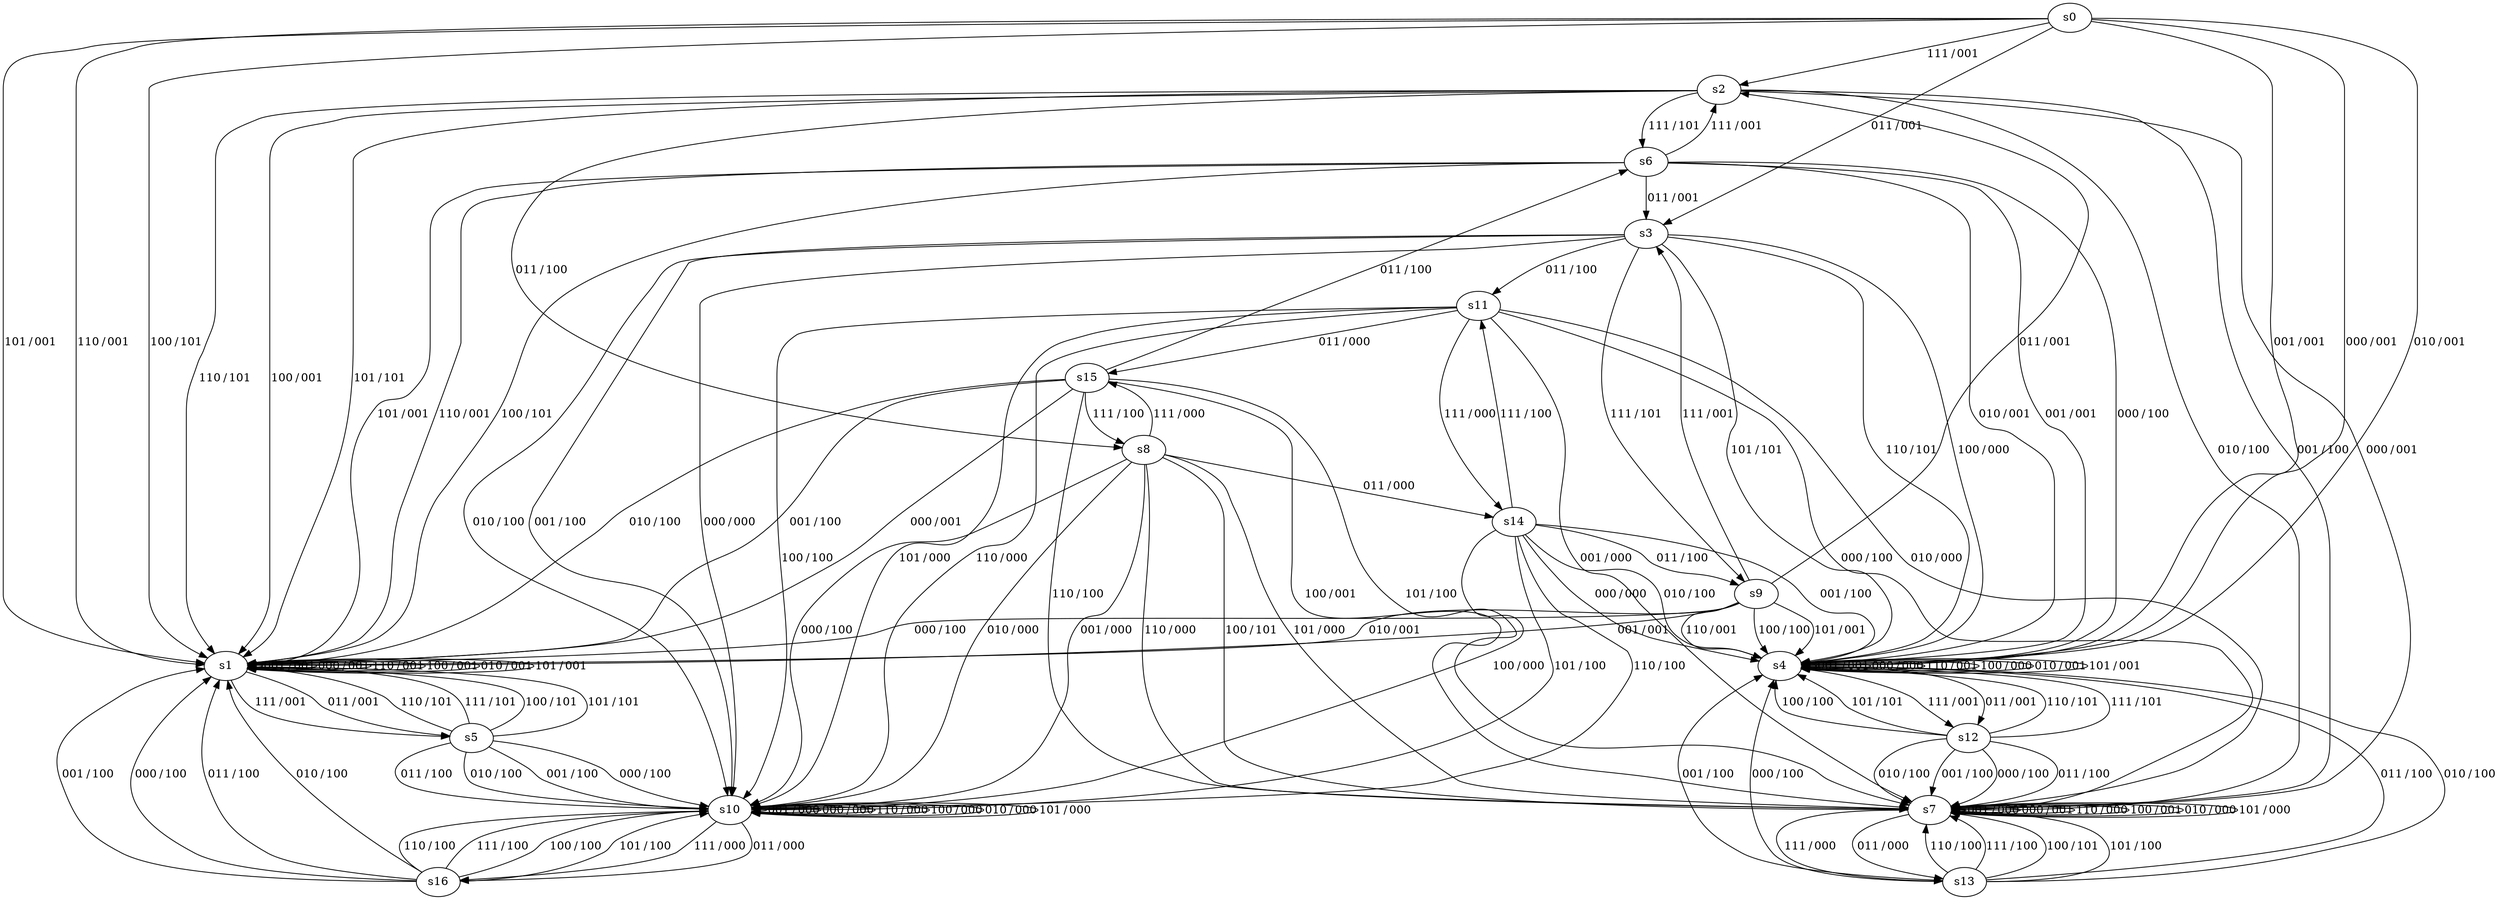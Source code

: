  /* 
    Lucie Matusova, xmatus21@stud.fit.vutbr.cz
    3.2.2014
 
    Result of active automata learning of
    the slave interface of Position Evaluation Unit
    (available in SVN: Projects/Robot/Robot Controller/robot_controller_ent/wishbone_bus/wb_peu_slave.vhd)
 
 TUV/XYZ (inputs/outputs):
   T = WE_I
   U = CYC_I 
   V = STB_I
   
   X = ACK_O
   Y = NOT_CYC_WRITE
   Z = NOT_CYC_READ

 */


digraph G {
label=""
s0
s1
s2
s3
s4
s5
s6
s7
s8
s9
s10
s11
s12
s13
s14
s15
s16
s0 [label="s0"];
s0 -> s4[label=<<table border="0" cellpadding="1" cellspacing="0"><tr><td>001</td><td>/</td><td>001</td></tr></table>>]
s0 -> s4[label=<<table border="0" cellpadding="1" cellspacing="0"><tr><td>000</td><td>/</td><td>001</td></tr></table>>]
s0 -> s1[label=<<table border="0" cellpadding="1" cellspacing="0"><tr><td>110</td><td>/</td><td>001</td></tr></table>>]
s0 -> s2[label=<<table border="0" cellpadding="1" cellspacing="0"><tr><td>111</td><td>/</td><td>001</td></tr></table>>]
s0 -> s3[label=<<table border="0" cellpadding="1" cellspacing="0"><tr><td>011</td><td>/</td><td>001</td></tr></table>>]
s0 -> s1[label=<<table border="0" cellpadding="1" cellspacing="0"><tr><td>100</td><td>/</td><td>101</td></tr></table>>]
s0 -> s4[label=<<table border="0" cellpadding="1" cellspacing="0"><tr><td>010</td><td>/</td><td>001</td></tr></table>>]
s0 -> s1[label=<<table border="0" cellpadding="1" cellspacing="0"><tr><td>101</td><td>/</td><td>001</td></tr></table>>]
s1 [label="s1"];
s1 -> s1[label=<<table border="0" cellpadding="1" cellspacing="0"><tr><td>001</td><td>/</td><td>001</td></tr></table>>]
s1 -> s1[label=<<table border="0" cellpadding="1" cellspacing="0"><tr><td>000</td><td>/</td><td>001</td></tr></table>>]
s1 -> s1[label=<<table border="0" cellpadding="1" cellspacing="0"><tr><td>110</td><td>/</td><td>001</td></tr></table>>]
s1 -> s5[label=<<table border="0" cellpadding="1" cellspacing="0"><tr><td>111</td><td>/</td><td>001</td></tr></table>>]
s1 -> s5[label=<<table border="0" cellpadding="1" cellspacing="0"><tr><td>011</td><td>/</td><td>001</td></tr></table>>]
s1 -> s1[label=<<table border="0" cellpadding="1" cellspacing="0"><tr><td>100</td><td>/</td><td>001</td></tr></table>>]
s1 -> s1[label=<<table border="0" cellpadding="1" cellspacing="0"><tr><td>010</td><td>/</td><td>001</td></tr></table>>]
s1 -> s1[label=<<table border="0" cellpadding="1" cellspacing="0"><tr><td>101</td><td>/</td><td>001</td></tr></table>>]
s2 [label="s2"];
s2 -> s7[label=<<table border="0" cellpadding="1" cellspacing="0"><tr><td>001</td><td>/</td><td>100</td></tr></table>>]
s2 -> s7[label=<<table border="0" cellpadding="1" cellspacing="0"><tr><td>000</td><td>/</td><td>001</td></tr></table>>]
s2 -> s1[label=<<table border="0" cellpadding="1" cellspacing="0"><tr><td>110</td><td>/</td><td>101</td></tr></table>>]
s2 -> s6[label=<<table border="0" cellpadding="1" cellspacing="0"><tr><td>111</td><td>/</td><td>101</td></tr></table>>]
s2 -> s8[label=<<table border="0" cellpadding="1" cellspacing="0"><tr><td>011</td><td>/</td><td>100</td></tr></table>>]
s2 -> s1[label=<<table border="0" cellpadding="1" cellspacing="0"><tr><td>100</td><td>/</td><td>001</td></tr></table>>]
s2 -> s7[label=<<table border="0" cellpadding="1" cellspacing="0"><tr><td>010</td><td>/</td><td>100</td></tr></table>>]
s2 -> s1[label=<<table border="0" cellpadding="1" cellspacing="0"><tr><td>101</td><td>/</td><td>101</td></tr></table>>]
s3 [label="s3"];
s3 -> s10[label=<<table border="0" cellpadding="1" cellspacing="0"><tr><td>001</td><td>/</td><td>100</td></tr></table>>]
s3 -> s10[label=<<table border="0" cellpadding="1" cellspacing="0"><tr><td>000</td><td>/</td><td>000</td></tr></table>>]
s3 -> s4[label=<<table border="0" cellpadding="1" cellspacing="0"><tr><td>110</td><td>/</td><td>101</td></tr></table>>]
s3 -> s9[label=<<table border="0" cellpadding="1" cellspacing="0"><tr><td>111</td><td>/</td><td>101</td></tr></table>>]
s3 -> s11[label=<<table border="0" cellpadding="1" cellspacing="0"><tr><td>011</td><td>/</td><td>100</td></tr></table>>]
s3 -> s4[label=<<table border="0" cellpadding="1" cellspacing="0"><tr><td>100</td><td>/</td><td>000</td></tr></table>>]
s3 -> s10[label=<<table border="0" cellpadding="1" cellspacing="0"><tr><td>010</td><td>/</td><td>100</td></tr></table>>]
s3 -> s4[label=<<table border="0" cellpadding="1" cellspacing="0"><tr><td>101</td><td>/</td><td>101</td></tr></table>>]
s4 [label="s4"];
s4 -> s4[label=<<table border="0" cellpadding="1" cellspacing="0"><tr><td>001</td><td>/</td><td>001</td></tr></table>>]
s4 -> s4[label=<<table border="0" cellpadding="1" cellspacing="0"><tr><td>000</td><td>/</td><td>000</td></tr></table>>]
s4 -> s4[label=<<table border="0" cellpadding="1" cellspacing="0"><tr><td>110</td><td>/</td><td>001</td></tr></table>>]
s4 -> s12[label=<<table border="0" cellpadding="1" cellspacing="0"><tr><td>111</td><td>/</td><td>001</td></tr></table>>]
s4 -> s12[label=<<table border="0" cellpadding="1" cellspacing="0"><tr><td>011</td><td>/</td><td>001</td></tr></table>>]
s4 -> s4[label=<<table border="0" cellpadding="1" cellspacing="0"><tr><td>100</td><td>/</td><td>000</td></tr></table>>]
s4 -> s4[label=<<table border="0" cellpadding="1" cellspacing="0"><tr><td>010</td><td>/</td><td>001</td></tr></table>>]
s4 -> s4[label=<<table border="0" cellpadding="1" cellspacing="0"><tr><td>101</td><td>/</td><td>001</td></tr></table>>]
s5 [label="s5"];
s5 -> s10[label=<<table border="0" cellpadding="1" cellspacing="0"><tr><td>001</td><td>/</td><td>100</td></tr></table>>]
s5 -> s10[label=<<table border="0" cellpadding="1" cellspacing="0"><tr><td>000</td><td>/</td><td>100</td></tr></table>>]
s5 -> s1[label=<<table border="0" cellpadding="1" cellspacing="0"><tr><td>110</td><td>/</td><td>101</td></tr></table>>]
s5 -> s1[label=<<table border="0" cellpadding="1" cellspacing="0"><tr><td>111</td><td>/</td><td>101</td></tr></table>>]
s5 -> s10[label=<<table border="0" cellpadding="1" cellspacing="0"><tr><td>011</td><td>/</td><td>100</td></tr></table>>]
s5 -> s1[label=<<table border="0" cellpadding="1" cellspacing="0"><tr><td>100</td><td>/</td><td>101</td></tr></table>>]
s5 -> s10[label=<<table border="0" cellpadding="1" cellspacing="0"><tr><td>010</td><td>/</td><td>100</td></tr></table>>]
s5 -> s1[label=<<table border="0" cellpadding="1" cellspacing="0"><tr><td>101</td><td>/</td><td>101</td></tr></table>>]
s6 [label="s6"];
s6 -> s4[label=<<table border="0" cellpadding="1" cellspacing="0"><tr><td>001</td><td>/</td><td>001</td></tr></table>>]
s6 -> s4[label=<<table border="0" cellpadding="1" cellspacing="0"><tr><td>000</td><td>/</td><td>100</td></tr></table>>]
s6 -> s1[label=<<table border="0" cellpadding="1" cellspacing="0"><tr><td>110</td><td>/</td><td>001</td></tr></table>>]
s6 -> s2[label=<<table border="0" cellpadding="1" cellspacing="0"><tr><td>111</td><td>/</td><td>001</td></tr></table>>]
s6 -> s3[label=<<table border="0" cellpadding="1" cellspacing="0"><tr><td>011</td><td>/</td><td>001</td></tr></table>>]
s6 -> s1[label=<<table border="0" cellpadding="1" cellspacing="0"><tr><td>100</td><td>/</td><td>101</td></tr></table>>]
s6 -> s4[label=<<table border="0" cellpadding="1" cellspacing="0"><tr><td>010</td><td>/</td><td>001</td></tr></table>>]
s6 -> s1[label=<<table border="0" cellpadding="1" cellspacing="0"><tr><td>101</td><td>/</td><td>001</td></tr></table>>]
s7 [label="s7"];
s7 -> s7[label=<<table border="0" cellpadding="1" cellspacing="0"><tr><td>001</td><td>/</td><td>000</td></tr></table>>]
s7 -> s7[label=<<table border="0" cellpadding="1" cellspacing="0"><tr><td>000</td><td>/</td><td>001</td></tr></table>>]
s7 -> s7[label=<<table border="0" cellpadding="1" cellspacing="0"><tr><td>110</td><td>/</td><td>000</td></tr></table>>]
s7 -> s13[label=<<table border="0" cellpadding="1" cellspacing="0"><tr><td>111</td><td>/</td><td>000</td></tr></table>>]
s7 -> s13[label=<<table border="0" cellpadding="1" cellspacing="0"><tr><td>011</td><td>/</td><td>000</td></tr></table>>]
s7 -> s7[label=<<table border="0" cellpadding="1" cellspacing="0"><tr><td>100</td><td>/</td><td>001</td></tr></table>>]
s7 -> s7[label=<<table border="0" cellpadding="1" cellspacing="0"><tr><td>010</td><td>/</td><td>000</td></tr></table>>]
s7 -> s7[label=<<table border="0" cellpadding="1" cellspacing="0"><tr><td>101</td><td>/</td><td>000</td></tr></table>>]
s8 [label="s8"];
s8 -> s10[label=<<table border="0" cellpadding="1" cellspacing="0"><tr><td>001</td><td>/</td><td>000</td></tr></table>>]
s8 -> s10[label=<<table border="0" cellpadding="1" cellspacing="0"><tr><td>000</td><td>/</td><td>100</td></tr></table>>]
s8 -> s7[label=<<table border="0" cellpadding="1" cellspacing="0"><tr><td>110</td><td>/</td><td>000</td></tr></table>>]
s8 -> s15[label=<<table border="0" cellpadding="1" cellspacing="0"><tr><td>111</td><td>/</td><td>000</td></tr></table>>]
s8 -> s14[label=<<table border="0" cellpadding="1" cellspacing="0"><tr><td>011</td><td>/</td><td>000</td></tr></table>>]
s8 -> s7[label=<<table border="0" cellpadding="1" cellspacing="0"><tr><td>100</td><td>/</td><td>101</td></tr></table>>]
s8 -> s10[label=<<table border="0" cellpadding="1" cellspacing="0"><tr><td>010</td><td>/</td><td>000</td></tr></table>>]
s8 -> s7[label=<<table border="0" cellpadding="1" cellspacing="0"><tr><td>101</td><td>/</td><td>000</td></tr></table>>]
s9 [label="s9"];
s9 -> s1[label=<<table border="0" cellpadding="1" cellspacing="0"><tr><td>001</td><td>/</td><td>001</td></tr></table>>]
s9 -> s1[label=<<table border="0" cellpadding="1" cellspacing="0"><tr><td>000</td><td>/</td><td>100</td></tr></table>>]
s9 -> s4[label=<<table border="0" cellpadding="1" cellspacing="0"><tr><td>110</td><td>/</td><td>001</td></tr></table>>]
s9 -> s3[label=<<table border="0" cellpadding="1" cellspacing="0"><tr><td>111</td><td>/</td><td>001</td></tr></table>>]
s9 -> s2[label=<<table border="0" cellpadding="1" cellspacing="0"><tr><td>011</td><td>/</td><td>001</td></tr></table>>]
s9 -> s4[label=<<table border="0" cellpadding="1" cellspacing="0"><tr><td>100</td><td>/</td><td>100</td></tr></table>>]
s9 -> s1[label=<<table border="0" cellpadding="1" cellspacing="0"><tr><td>010</td><td>/</td><td>001</td></tr></table>>]
s9 -> s4[label=<<table border="0" cellpadding="1" cellspacing="0"><tr><td>101</td><td>/</td><td>001</td></tr></table>>]
s10 [label="s10"];
s10 -> s10[label=<<table border="0" cellpadding="1" cellspacing="0"><tr><td>001</td><td>/</td><td>000</td></tr></table>>]
s10 -> s10[label=<<table border="0" cellpadding="1" cellspacing="0"><tr><td>000</td><td>/</td><td>000</td></tr></table>>]
s10 -> s10[label=<<table border="0" cellpadding="1" cellspacing="0"><tr><td>110</td><td>/</td><td>000</td></tr></table>>]
s10 -> s16[label=<<table border="0" cellpadding="1" cellspacing="0"><tr><td>111</td><td>/</td><td>000</td></tr></table>>]
s10 -> s16[label=<<table border="0" cellpadding="1" cellspacing="0"><tr><td>011</td><td>/</td><td>000</td></tr></table>>]
s10 -> s10[label=<<table border="0" cellpadding="1" cellspacing="0"><tr><td>100</td><td>/</td><td>000</td></tr></table>>]
s10 -> s10[label=<<table border="0" cellpadding="1" cellspacing="0"><tr><td>010</td><td>/</td><td>000</td></tr></table>>]
s10 -> s10[label=<<table border="0" cellpadding="1" cellspacing="0"><tr><td>101</td><td>/</td><td>000</td></tr></table>>]
s11 [label="s11"];
s11 -> s7[label=<<table border="0" cellpadding="1" cellspacing="0"><tr><td>001</td><td>/</td><td>000</td></tr></table>>]
s11 -> s7[label=<<table border="0" cellpadding="1" cellspacing="0"><tr><td>000</td><td>/</td><td>100</td></tr></table>>]
s11 -> s10[label=<<table border="0" cellpadding="1" cellspacing="0"><tr><td>110</td><td>/</td><td>000</td></tr></table>>]
s11 -> s14[label=<<table border="0" cellpadding="1" cellspacing="0"><tr><td>111</td><td>/</td><td>000</td></tr></table>>]
s11 -> s15[label=<<table border="0" cellpadding="1" cellspacing="0"><tr><td>011</td><td>/</td><td>000</td></tr></table>>]
s11 -> s10[label=<<table border="0" cellpadding="1" cellspacing="0"><tr><td>100</td><td>/</td><td>100</td></tr></table>>]
s11 -> s7[label=<<table border="0" cellpadding="1" cellspacing="0"><tr><td>010</td><td>/</td><td>000</td></tr></table>>]
s11 -> s10[label=<<table border="0" cellpadding="1" cellspacing="0"><tr><td>101</td><td>/</td><td>000</td></tr></table>>]
s12 [label="s12"];
s12 -> s7[label=<<table border="0" cellpadding="1" cellspacing="0"><tr><td>001</td><td>/</td><td>100</td></tr></table>>]
s12 -> s7[label=<<table border="0" cellpadding="1" cellspacing="0"><tr><td>000</td><td>/</td><td>100</td></tr></table>>]
s12 -> s4[label=<<table border="0" cellpadding="1" cellspacing="0"><tr><td>110</td><td>/</td><td>101</td></tr></table>>]
s12 -> s4[label=<<table border="0" cellpadding="1" cellspacing="0"><tr><td>111</td><td>/</td><td>101</td></tr></table>>]
s12 -> s7[label=<<table border="0" cellpadding="1" cellspacing="0"><tr><td>011</td><td>/</td><td>100</td></tr></table>>]
s12 -> s4[label=<<table border="0" cellpadding="1" cellspacing="0"><tr><td>100</td><td>/</td><td>100</td></tr></table>>]
s12 -> s7[label=<<table border="0" cellpadding="1" cellspacing="0"><tr><td>010</td><td>/</td><td>100</td></tr></table>>]
s12 -> s4[label=<<table border="0" cellpadding="1" cellspacing="0"><tr><td>101</td><td>/</td><td>101</td></tr></table>>]
s13 [label="s13"];
s13 -> s4[label=<<table border="0" cellpadding="1" cellspacing="0"><tr><td>001</td><td>/</td><td>100</td></tr></table>>]
s13 -> s4[label=<<table border="0" cellpadding="1" cellspacing="0"><tr><td>000</td><td>/</td><td>100</td></tr></table>>]
s13 -> s7[label=<<table border="0" cellpadding="1" cellspacing="0"><tr><td>110</td><td>/</td><td>100</td></tr></table>>]
s13 -> s7[label=<<table border="0" cellpadding="1" cellspacing="0"><tr><td>111</td><td>/</td><td>100</td></tr></table>>]
s13 -> s4[label=<<table border="0" cellpadding="1" cellspacing="0"><tr><td>011</td><td>/</td><td>100</td></tr></table>>]
s13 -> s7[label=<<table border="0" cellpadding="1" cellspacing="0"><tr><td>100</td><td>/</td><td>101</td></tr></table>>]
s13 -> s4[label=<<table border="0" cellpadding="1" cellspacing="0"><tr><td>010</td><td>/</td><td>100</td></tr></table>>]
s13 -> s7[label=<<table border="0" cellpadding="1" cellspacing="0"><tr><td>101</td><td>/</td><td>100</td></tr></table>>]
s14 [label="s14"];
s14 -> s4[label=<<table border="0" cellpadding="1" cellspacing="0"><tr><td>001</td><td>/</td><td>100</td></tr></table>>]
s14 -> s4[label=<<table border="0" cellpadding="1" cellspacing="0"><tr><td>000</td><td>/</td><td>000</td></tr></table>>]
s14 -> s10[label=<<table border="0" cellpadding="1" cellspacing="0"><tr><td>110</td><td>/</td><td>100</td></tr></table>>]
s14 -> s11[label=<<table border="0" cellpadding="1" cellspacing="0"><tr><td>111</td><td>/</td><td>100</td></tr></table>>]
s14 -> s9[label=<<table border="0" cellpadding="1" cellspacing="0"><tr><td>011</td><td>/</td><td>100</td></tr></table>>]
s14 -> s10[label=<<table border="0" cellpadding="1" cellspacing="0"><tr><td>100</td><td>/</td><td>000</td></tr></table>>]
s14 -> s4[label=<<table border="0" cellpadding="1" cellspacing="0"><tr><td>010</td><td>/</td><td>100</td></tr></table>>]
s14 -> s10[label=<<table border="0" cellpadding="1" cellspacing="0"><tr><td>101</td><td>/</td><td>100</td></tr></table>>]
s15 [label="s15"];
s15 -> s1[label=<<table border="0" cellpadding="1" cellspacing="0"><tr><td>001</td><td>/</td><td>100</td></tr></table>>]
s15 -> s1[label=<<table border="0" cellpadding="1" cellspacing="0"><tr><td>000</td><td>/</td><td>001</td></tr></table>>]
s15 -> s7[label=<<table border="0" cellpadding="1" cellspacing="0"><tr><td>110</td><td>/</td><td>100</td></tr></table>>]
s15 -> s8[label=<<table border="0" cellpadding="1" cellspacing="0"><tr><td>111</td><td>/</td><td>100</td></tr></table>>]
s15 -> s6[label=<<table border="0" cellpadding="1" cellspacing="0"><tr><td>011</td><td>/</td><td>100</td></tr></table>>]
s15 -> s7[label=<<table border="0" cellpadding="1" cellspacing="0"><tr><td>100</td><td>/</td><td>001</td></tr></table>>]
s15 -> s1[label=<<table border="0" cellpadding="1" cellspacing="0"><tr><td>010</td><td>/</td><td>100</td></tr></table>>]
s15 -> s7[label=<<table border="0" cellpadding="1" cellspacing="0"><tr><td>101</td><td>/</td><td>100</td></tr></table>>]
s16 [label="s16"];
s16 -> s1[label=<<table border="0" cellpadding="1" cellspacing="0"><tr><td>001</td><td>/</td><td>100</td></tr></table>>]
s16 -> s1[label=<<table border="0" cellpadding="1" cellspacing="0"><tr><td>000</td><td>/</td><td>100</td></tr></table>>]
s16 -> s10[label=<<table border="0" cellpadding="1" cellspacing="0"><tr><td>110</td><td>/</td><td>100</td></tr></table>>]
s16 -> s10[label=<<table border="0" cellpadding="1" cellspacing="0"><tr><td>111</td><td>/</td><td>100</td></tr></table>>]
s16 -> s1[label=<<table border="0" cellpadding="1" cellspacing="0"><tr><td>011</td><td>/</td><td>100</td></tr></table>>]
s16 -> s10[label=<<table border="0" cellpadding="1" cellspacing="0"><tr><td>100</td><td>/</td><td>100</td></tr></table>>]
s16 -> s1[label=<<table border="0" cellpadding="1" cellspacing="0"><tr><td>010</td><td>/</td><td>100</td></tr></table>>]
s16 -> s10[label=<<table border="0" cellpadding="1" cellspacing="0"><tr><td>101</td><td>/</td><td>100</td></tr></table>>]
}
